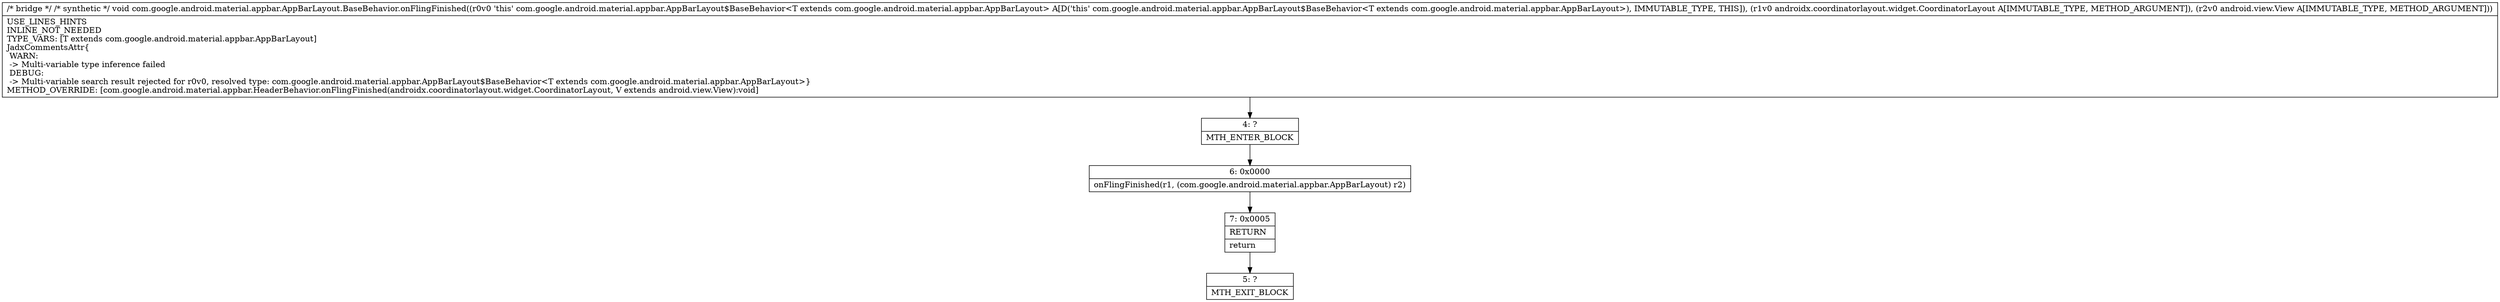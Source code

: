 digraph "CFG forcom.google.android.material.appbar.AppBarLayout.BaseBehavior.onFlingFinished(Landroidx\/coordinatorlayout\/widget\/CoordinatorLayout;Landroid\/view\/View;)V" {
Node_4 [shape=record,label="{4\:\ ?|MTH_ENTER_BLOCK\l}"];
Node_6 [shape=record,label="{6\:\ 0x0000|onFlingFinished(r1, (com.google.android.material.appbar.AppBarLayout) r2)\l}"];
Node_7 [shape=record,label="{7\:\ 0x0005|RETURN\l|return\l}"];
Node_5 [shape=record,label="{5\:\ ?|MTH_EXIT_BLOCK\l}"];
MethodNode[shape=record,label="{\/* bridge *\/ \/* synthetic *\/ void com.google.android.material.appbar.AppBarLayout.BaseBehavior.onFlingFinished((r0v0 'this' com.google.android.material.appbar.AppBarLayout$BaseBehavior\<T extends com.google.android.material.appbar.AppBarLayout\> A[D('this' com.google.android.material.appbar.AppBarLayout$BaseBehavior\<T extends com.google.android.material.appbar.AppBarLayout\>), IMMUTABLE_TYPE, THIS]), (r1v0 androidx.coordinatorlayout.widget.CoordinatorLayout A[IMMUTABLE_TYPE, METHOD_ARGUMENT]), (r2v0 android.view.View A[IMMUTABLE_TYPE, METHOD_ARGUMENT]))  | USE_LINES_HINTS\lINLINE_NOT_NEEDED\lTYPE_VARS: [T extends com.google.android.material.appbar.AppBarLayout]\lJadxCommentsAttr\{\l WARN: \l \-\> Multi\-variable type inference failed\l DEBUG: \l \-\> Multi\-variable search result rejected for r0v0, resolved type: com.google.android.material.appbar.AppBarLayout$BaseBehavior\<T extends com.google.android.material.appbar.AppBarLayout\>\}\lMETHOD_OVERRIDE: [com.google.android.material.appbar.HeaderBehavior.onFlingFinished(androidx.coordinatorlayout.widget.CoordinatorLayout, V extends android.view.View):void]\l}"];
MethodNode -> Node_4;Node_4 -> Node_6;
Node_6 -> Node_7;
Node_7 -> Node_5;
}

